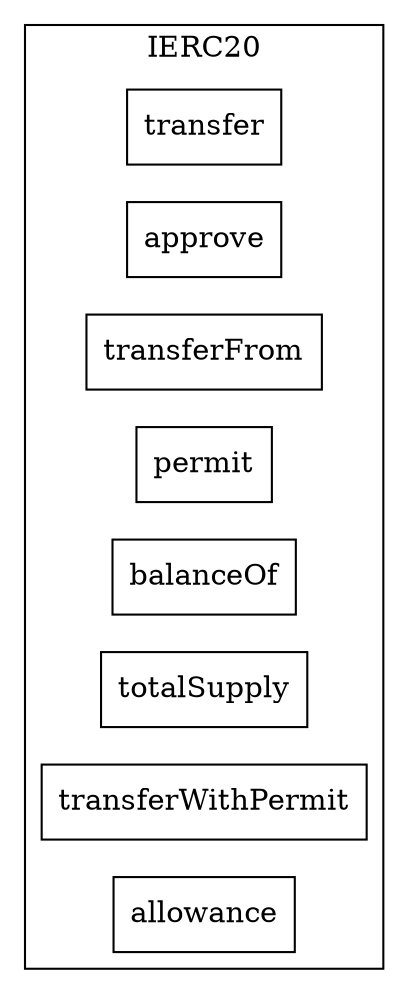 strict digraph {
rankdir="LR"
node [shape=box]
subgraph cluster_1205_IERC20 {
label = "IERC20"
"1205_transfer" [label="transfer"]
"1205_approve" [label="approve"]
"1205_transferFrom" [label="transferFrom"]
"1205_permit" [label="permit"]
"1205_balanceOf" [label="balanceOf"]
"1205_totalSupply" [label="totalSupply"]
"1205_transferWithPermit" [label="transferWithPermit"]
"1205_allowance" [label="allowance"]
}subgraph cluster_solidity {
label = "[Solidity]"
}
}